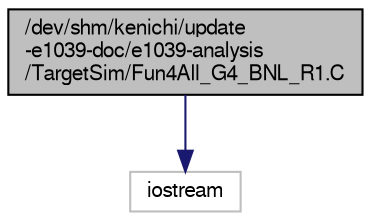 digraph "/dev/shm/kenichi/update-e1039-doc/e1039-analysis/TargetSim/Fun4All_G4_BNL_R1.C"
{
  bgcolor="transparent";
  edge [fontname="FreeSans",fontsize="10",labelfontname="FreeSans",labelfontsize="10"];
  node [fontname="FreeSans",fontsize="10",shape=record];
  Node1 [label="/dev/shm/kenichi/update\l-e1039-doc/e1039-analysis\l/TargetSim/Fun4All_G4_BNL_R1.C",height=0.2,width=0.4,color="black", fillcolor="grey75", style="filled" fontcolor="black"];
  Node1 -> Node2 [color="midnightblue",fontsize="10",style="solid",fontname="FreeSans"];
  Node2 [label="iostream",height=0.2,width=0.4,color="grey75"];
}
